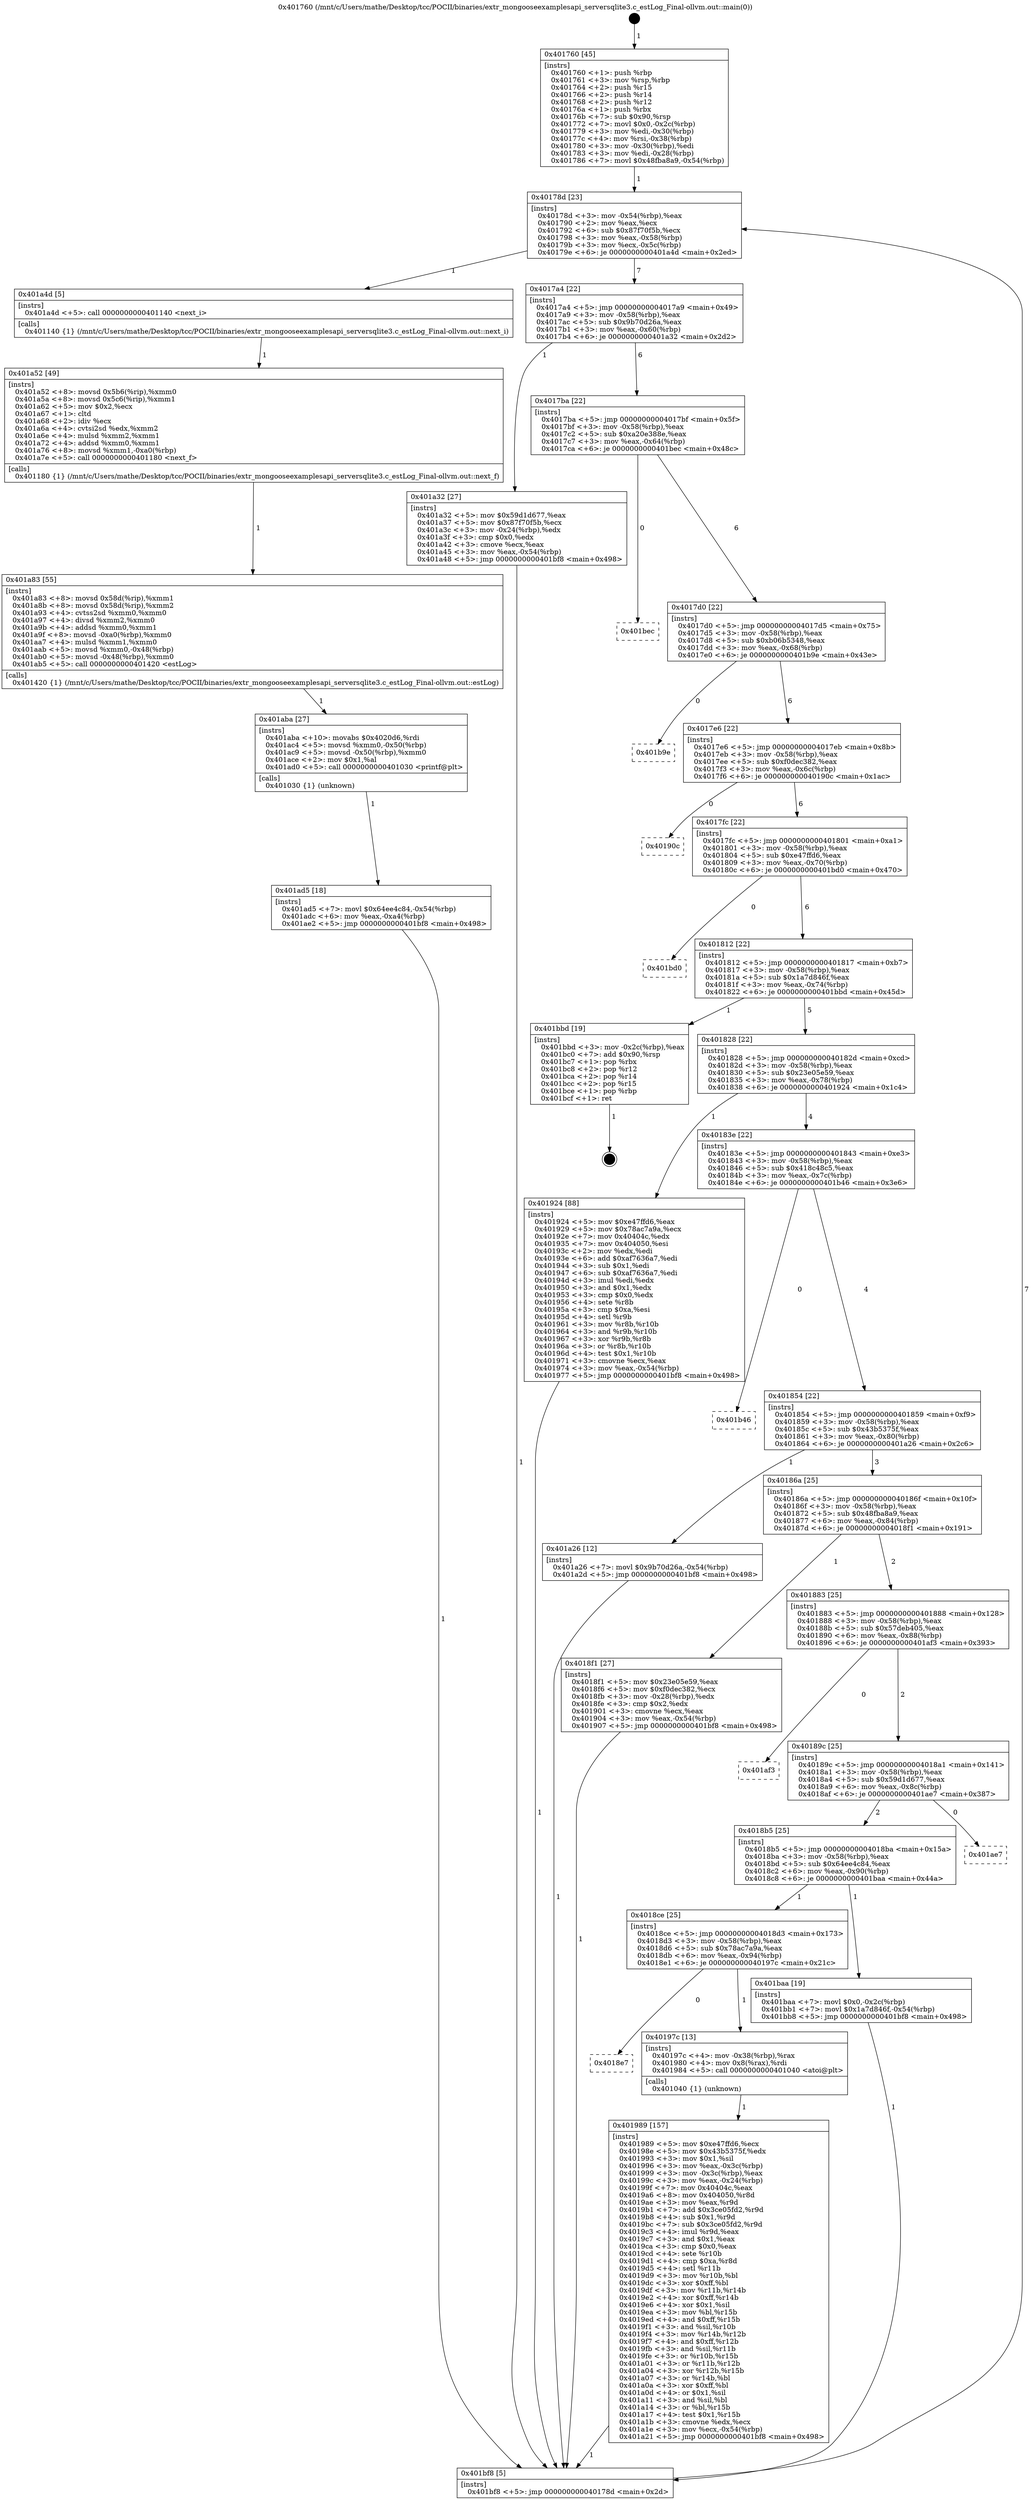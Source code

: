 digraph "0x401760" {
  label = "0x401760 (/mnt/c/Users/mathe/Desktop/tcc/POCII/binaries/extr_mongooseexamplesapi_serversqlite3.c_estLog_Final-ollvm.out::main(0))"
  labelloc = "t"
  node[shape=record]

  Entry [label="",width=0.3,height=0.3,shape=circle,fillcolor=black,style=filled]
  "0x40178d" [label="{
     0x40178d [23]\l
     | [instrs]\l
     &nbsp;&nbsp;0x40178d \<+3\>: mov -0x54(%rbp),%eax\l
     &nbsp;&nbsp;0x401790 \<+2\>: mov %eax,%ecx\l
     &nbsp;&nbsp;0x401792 \<+6\>: sub $0x87f70f5b,%ecx\l
     &nbsp;&nbsp;0x401798 \<+3\>: mov %eax,-0x58(%rbp)\l
     &nbsp;&nbsp;0x40179b \<+3\>: mov %ecx,-0x5c(%rbp)\l
     &nbsp;&nbsp;0x40179e \<+6\>: je 0000000000401a4d \<main+0x2ed\>\l
  }"]
  "0x401a4d" [label="{
     0x401a4d [5]\l
     | [instrs]\l
     &nbsp;&nbsp;0x401a4d \<+5\>: call 0000000000401140 \<next_i\>\l
     | [calls]\l
     &nbsp;&nbsp;0x401140 \{1\} (/mnt/c/Users/mathe/Desktop/tcc/POCII/binaries/extr_mongooseexamplesapi_serversqlite3.c_estLog_Final-ollvm.out::next_i)\l
  }"]
  "0x4017a4" [label="{
     0x4017a4 [22]\l
     | [instrs]\l
     &nbsp;&nbsp;0x4017a4 \<+5\>: jmp 00000000004017a9 \<main+0x49\>\l
     &nbsp;&nbsp;0x4017a9 \<+3\>: mov -0x58(%rbp),%eax\l
     &nbsp;&nbsp;0x4017ac \<+5\>: sub $0x9b70d26a,%eax\l
     &nbsp;&nbsp;0x4017b1 \<+3\>: mov %eax,-0x60(%rbp)\l
     &nbsp;&nbsp;0x4017b4 \<+6\>: je 0000000000401a32 \<main+0x2d2\>\l
  }"]
  Exit [label="",width=0.3,height=0.3,shape=circle,fillcolor=black,style=filled,peripheries=2]
  "0x401a32" [label="{
     0x401a32 [27]\l
     | [instrs]\l
     &nbsp;&nbsp;0x401a32 \<+5\>: mov $0x59d1d677,%eax\l
     &nbsp;&nbsp;0x401a37 \<+5\>: mov $0x87f70f5b,%ecx\l
     &nbsp;&nbsp;0x401a3c \<+3\>: mov -0x24(%rbp),%edx\l
     &nbsp;&nbsp;0x401a3f \<+3\>: cmp $0x0,%edx\l
     &nbsp;&nbsp;0x401a42 \<+3\>: cmove %ecx,%eax\l
     &nbsp;&nbsp;0x401a45 \<+3\>: mov %eax,-0x54(%rbp)\l
     &nbsp;&nbsp;0x401a48 \<+5\>: jmp 0000000000401bf8 \<main+0x498\>\l
  }"]
  "0x4017ba" [label="{
     0x4017ba [22]\l
     | [instrs]\l
     &nbsp;&nbsp;0x4017ba \<+5\>: jmp 00000000004017bf \<main+0x5f\>\l
     &nbsp;&nbsp;0x4017bf \<+3\>: mov -0x58(%rbp),%eax\l
     &nbsp;&nbsp;0x4017c2 \<+5\>: sub $0xa20e388e,%eax\l
     &nbsp;&nbsp;0x4017c7 \<+3\>: mov %eax,-0x64(%rbp)\l
     &nbsp;&nbsp;0x4017ca \<+6\>: je 0000000000401bec \<main+0x48c\>\l
  }"]
  "0x401ad5" [label="{
     0x401ad5 [18]\l
     | [instrs]\l
     &nbsp;&nbsp;0x401ad5 \<+7\>: movl $0x64ee4c84,-0x54(%rbp)\l
     &nbsp;&nbsp;0x401adc \<+6\>: mov %eax,-0xa4(%rbp)\l
     &nbsp;&nbsp;0x401ae2 \<+5\>: jmp 0000000000401bf8 \<main+0x498\>\l
  }"]
  "0x401bec" [label="{
     0x401bec\l
  }", style=dashed]
  "0x4017d0" [label="{
     0x4017d0 [22]\l
     | [instrs]\l
     &nbsp;&nbsp;0x4017d0 \<+5\>: jmp 00000000004017d5 \<main+0x75\>\l
     &nbsp;&nbsp;0x4017d5 \<+3\>: mov -0x58(%rbp),%eax\l
     &nbsp;&nbsp;0x4017d8 \<+5\>: sub $0xb06b5348,%eax\l
     &nbsp;&nbsp;0x4017dd \<+3\>: mov %eax,-0x68(%rbp)\l
     &nbsp;&nbsp;0x4017e0 \<+6\>: je 0000000000401b9e \<main+0x43e\>\l
  }"]
  "0x401aba" [label="{
     0x401aba [27]\l
     | [instrs]\l
     &nbsp;&nbsp;0x401aba \<+10\>: movabs $0x4020d6,%rdi\l
     &nbsp;&nbsp;0x401ac4 \<+5\>: movsd %xmm0,-0x50(%rbp)\l
     &nbsp;&nbsp;0x401ac9 \<+5\>: movsd -0x50(%rbp),%xmm0\l
     &nbsp;&nbsp;0x401ace \<+2\>: mov $0x1,%al\l
     &nbsp;&nbsp;0x401ad0 \<+5\>: call 0000000000401030 \<printf@plt\>\l
     | [calls]\l
     &nbsp;&nbsp;0x401030 \{1\} (unknown)\l
  }"]
  "0x401b9e" [label="{
     0x401b9e\l
  }", style=dashed]
  "0x4017e6" [label="{
     0x4017e6 [22]\l
     | [instrs]\l
     &nbsp;&nbsp;0x4017e6 \<+5\>: jmp 00000000004017eb \<main+0x8b\>\l
     &nbsp;&nbsp;0x4017eb \<+3\>: mov -0x58(%rbp),%eax\l
     &nbsp;&nbsp;0x4017ee \<+5\>: sub $0xf0dec382,%eax\l
     &nbsp;&nbsp;0x4017f3 \<+3\>: mov %eax,-0x6c(%rbp)\l
     &nbsp;&nbsp;0x4017f6 \<+6\>: je 000000000040190c \<main+0x1ac\>\l
  }"]
  "0x401a83" [label="{
     0x401a83 [55]\l
     | [instrs]\l
     &nbsp;&nbsp;0x401a83 \<+8\>: movsd 0x58d(%rip),%xmm1\l
     &nbsp;&nbsp;0x401a8b \<+8\>: movsd 0x58d(%rip),%xmm2\l
     &nbsp;&nbsp;0x401a93 \<+4\>: cvtss2sd %xmm0,%xmm0\l
     &nbsp;&nbsp;0x401a97 \<+4\>: divsd %xmm2,%xmm0\l
     &nbsp;&nbsp;0x401a9b \<+4\>: addsd %xmm0,%xmm1\l
     &nbsp;&nbsp;0x401a9f \<+8\>: movsd -0xa0(%rbp),%xmm0\l
     &nbsp;&nbsp;0x401aa7 \<+4\>: mulsd %xmm1,%xmm0\l
     &nbsp;&nbsp;0x401aab \<+5\>: movsd %xmm0,-0x48(%rbp)\l
     &nbsp;&nbsp;0x401ab0 \<+5\>: movsd -0x48(%rbp),%xmm0\l
     &nbsp;&nbsp;0x401ab5 \<+5\>: call 0000000000401420 \<estLog\>\l
     | [calls]\l
     &nbsp;&nbsp;0x401420 \{1\} (/mnt/c/Users/mathe/Desktop/tcc/POCII/binaries/extr_mongooseexamplesapi_serversqlite3.c_estLog_Final-ollvm.out::estLog)\l
  }"]
  "0x40190c" [label="{
     0x40190c\l
  }", style=dashed]
  "0x4017fc" [label="{
     0x4017fc [22]\l
     | [instrs]\l
     &nbsp;&nbsp;0x4017fc \<+5\>: jmp 0000000000401801 \<main+0xa1\>\l
     &nbsp;&nbsp;0x401801 \<+3\>: mov -0x58(%rbp),%eax\l
     &nbsp;&nbsp;0x401804 \<+5\>: sub $0xe47ffd6,%eax\l
     &nbsp;&nbsp;0x401809 \<+3\>: mov %eax,-0x70(%rbp)\l
     &nbsp;&nbsp;0x40180c \<+6\>: je 0000000000401bd0 \<main+0x470\>\l
  }"]
  "0x401a52" [label="{
     0x401a52 [49]\l
     | [instrs]\l
     &nbsp;&nbsp;0x401a52 \<+8\>: movsd 0x5b6(%rip),%xmm0\l
     &nbsp;&nbsp;0x401a5a \<+8\>: movsd 0x5c6(%rip),%xmm1\l
     &nbsp;&nbsp;0x401a62 \<+5\>: mov $0x2,%ecx\l
     &nbsp;&nbsp;0x401a67 \<+1\>: cltd\l
     &nbsp;&nbsp;0x401a68 \<+2\>: idiv %ecx\l
     &nbsp;&nbsp;0x401a6a \<+4\>: cvtsi2sd %edx,%xmm2\l
     &nbsp;&nbsp;0x401a6e \<+4\>: mulsd %xmm2,%xmm1\l
     &nbsp;&nbsp;0x401a72 \<+4\>: addsd %xmm0,%xmm1\l
     &nbsp;&nbsp;0x401a76 \<+8\>: movsd %xmm1,-0xa0(%rbp)\l
     &nbsp;&nbsp;0x401a7e \<+5\>: call 0000000000401180 \<next_f\>\l
     | [calls]\l
     &nbsp;&nbsp;0x401180 \{1\} (/mnt/c/Users/mathe/Desktop/tcc/POCII/binaries/extr_mongooseexamplesapi_serversqlite3.c_estLog_Final-ollvm.out::next_f)\l
  }"]
  "0x401bd0" [label="{
     0x401bd0\l
  }", style=dashed]
  "0x401812" [label="{
     0x401812 [22]\l
     | [instrs]\l
     &nbsp;&nbsp;0x401812 \<+5\>: jmp 0000000000401817 \<main+0xb7\>\l
     &nbsp;&nbsp;0x401817 \<+3\>: mov -0x58(%rbp),%eax\l
     &nbsp;&nbsp;0x40181a \<+5\>: sub $0x1a7d846f,%eax\l
     &nbsp;&nbsp;0x40181f \<+3\>: mov %eax,-0x74(%rbp)\l
     &nbsp;&nbsp;0x401822 \<+6\>: je 0000000000401bbd \<main+0x45d\>\l
  }"]
  "0x401989" [label="{
     0x401989 [157]\l
     | [instrs]\l
     &nbsp;&nbsp;0x401989 \<+5\>: mov $0xe47ffd6,%ecx\l
     &nbsp;&nbsp;0x40198e \<+5\>: mov $0x43b5375f,%edx\l
     &nbsp;&nbsp;0x401993 \<+3\>: mov $0x1,%sil\l
     &nbsp;&nbsp;0x401996 \<+3\>: mov %eax,-0x3c(%rbp)\l
     &nbsp;&nbsp;0x401999 \<+3\>: mov -0x3c(%rbp),%eax\l
     &nbsp;&nbsp;0x40199c \<+3\>: mov %eax,-0x24(%rbp)\l
     &nbsp;&nbsp;0x40199f \<+7\>: mov 0x40404c,%eax\l
     &nbsp;&nbsp;0x4019a6 \<+8\>: mov 0x404050,%r8d\l
     &nbsp;&nbsp;0x4019ae \<+3\>: mov %eax,%r9d\l
     &nbsp;&nbsp;0x4019b1 \<+7\>: add $0x3ce05fd2,%r9d\l
     &nbsp;&nbsp;0x4019b8 \<+4\>: sub $0x1,%r9d\l
     &nbsp;&nbsp;0x4019bc \<+7\>: sub $0x3ce05fd2,%r9d\l
     &nbsp;&nbsp;0x4019c3 \<+4\>: imul %r9d,%eax\l
     &nbsp;&nbsp;0x4019c7 \<+3\>: and $0x1,%eax\l
     &nbsp;&nbsp;0x4019ca \<+3\>: cmp $0x0,%eax\l
     &nbsp;&nbsp;0x4019cd \<+4\>: sete %r10b\l
     &nbsp;&nbsp;0x4019d1 \<+4\>: cmp $0xa,%r8d\l
     &nbsp;&nbsp;0x4019d5 \<+4\>: setl %r11b\l
     &nbsp;&nbsp;0x4019d9 \<+3\>: mov %r10b,%bl\l
     &nbsp;&nbsp;0x4019dc \<+3\>: xor $0xff,%bl\l
     &nbsp;&nbsp;0x4019df \<+3\>: mov %r11b,%r14b\l
     &nbsp;&nbsp;0x4019e2 \<+4\>: xor $0xff,%r14b\l
     &nbsp;&nbsp;0x4019e6 \<+4\>: xor $0x1,%sil\l
     &nbsp;&nbsp;0x4019ea \<+3\>: mov %bl,%r15b\l
     &nbsp;&nbsp;0x4019ed \<+4\>: and $0xff,%r15b\l
     &nbsp;&nbsp;0x4019f1 \<+3\>: and %sil,%r10b\l
     &nbsp;&nbsp;0x4019f4 \<+3\>: mov %r14b,%r12b\l
     &nbsp;&nbsp;0x4019f7 \<+4\>: and $0xff,%r12b\l
     &nbsp;&nbsp;0x4019fb \<+3\>: and %sil,%r11b\l
     &nbsp;&nbsp;0x4019fe \<+3\>: or %r10b,%r15b\l
     &nbsp;&nbsp;0x401a01 \<+3\>: or %r11b,%r12b\l
     &nbsp;&nbsp;0x401a04 \<+3\>: xor %r12b,%r15b\l
     &nbsp;&nbsp;0x401a07 \<+3\>: or %r14b,%bl\l
     &nbsp;&nbsp;0x401a0a \<+3\>: xor $0xff,%bl\l
     &nbsp;&nbsp;0x401a0d \<+4\>: or $0x1,%sil\l
     &nbsp;&nbsp;0x401a11 \<+3\>: and %sil,%bl\l
     &nbsp;&nbsp;0x401a14 \<+3\>: or %bl,%r15b\l
     &nbsp;&nbsp;0x401a17 \<+4\>: test $0x1,%r15b\l
     &nbsp;&nbsp;0x401a1b \<+3\>: cmovne %edx,%ecx\l
     &nbsp;&nbsp;0x401a1e \<+3\>: mov %ecx,-0x54(%rbp)\l
     &nbsp;&nbsp;0x401a21 \<+5\>: jmp 0000000000401bf8 \<main+0x498\>\l
  }"]
  "0x401bbd" [label="{
     0x401bbd [19]\l
     | [instrs]\l
     &nbsp;&nbsp;0x401bbd \<+3\>: mov -0x2c(%rbp),%eax\l
     &nbsp;&nbsp;0x401bc0 \<+7\>: add $0x90,%rsp\l
     &nbsp;&nbsp;0x401bc7 \<+1\>: pop %rbx\l
     &nbsp;&nbsp;0x401bc8 \<+2\>: pop %r12\l
     &nbsp;&nbsp;0x401bca \<+2\>: pop %r14\l
     &nbsp;&nbsp;0x401bcc \<+2\>: pop %r15\l
     &nbsp;&nbsp;0x401bce \<+1\>: pop %rbp\l
     &nbsp;&nbsp;0x401bcf \<+1\>: ret\l
  }"]
  "0x401828" [label="{
     0x401828 [22]\l
     | [instrs]\l
     &nbsp;&nbsp;0x401828 \<+5\>: jmp 000000000040182d \<main+0xcd\>\l
     &nbsp;&nbsp;0x40182d \<+3\>: mov -0x58(%rbp),%eax\l
     &nbsp;&nbsp;0x401830 \<+5\>: sub $0x23e05e59,%eax\l
     &nbsp;&nbsp;0x401835 \<+3\>: mov %eax,-0x78(%rbp)\l
     &nbsp;&nbsp;0x401838 \<+6\>: je 0000000000401924 \<main+0x1c4\>\l
  }"]
  "0x4018e7" [label="{
     0x4018e7\l
  }", style=dashed]
  "0x401924" [label="{
     0x401924 [88]\l
     | [instrs]\l
     &nbsp;&nbsp;0x401924 \<+5\>: mov $0xe47ffd6,%eax\l
     &nbsp;&nbsp;0x401929 \<+5\>: mov $0x78ac7a9a,%ecx\l
     &nbsp;&nbsp;0x40192e \<+7\>: mov 0x40404c,%edx\l
     &nbsp;&nbsp;0x401935 \<+7\>: mov 0x404050,%esi\l
     &nbsp;&nbsp;0x40193c \<+2\>: mov %edx,%edi\l
     &nbsp;&nbsp;0x40193e \<+6\>: add $0xaf7636a7,%edi\l
     &nbsp;&nbsp;0x401944 \<+3\>: sub $0x1,%edi\l
     &nbsp;&nbsp;0x401947 \<+6\>: sub $0xaf7636a7,%edi\l
     &nbsp;&nbsp;0x40194d \<+3\>: imul %edi,%edx\l
     &nbsp;&nbsp;0x401950 \<+3\>: and $0x1,%edx\l
     &nbsp;&nbsp;0x401953 \<+3\>: cmp $0x0,%edx\l
     &nbsp;&nbsp;0x401956 \<+4\>: sete %r8b\l
     &nbsp;&nbsp;0x40195a \<+3\>: cmp $0xa,%esi\l
     &nbsp;&nbsp;0x40195d \<+4\>: setl %r9b\l
     &nbsp;&nbsp;0x401961 \<+3\>: mov %r8b,%r10b\l
     &nbsp;&nbsp;0x401964 \<+3\>: and %r9b,%r10b\l
     &nbsp;&nbsp;0x401967 \<+3\>: xor %r9b,%r8b\l
     &nbsp;&nbsp;0x40196a \<+3\>: or %r8b,%r10b\l
     &nbsp;&nbsp;0x40196d \<+4\>: test $0x1,%r10b\l
     &nbsp;&nbsp;0x401971 \<+3\>: cmovne %ecx,%eax\l
     &nbsp;&nbsp;0x401974 \<+3\>: mov %eax,-0x54(%rbp)\l
     &nbsp;&nbsp;0x401977 \<+5\>: jmp 0000000000401bf8 \<main+0x498\>\l
  }"]
  "0x40183e" [label="{
     0x40183e [22]\l
     | [instrs]\l
     &nbsp;&nbsp;0x40183e \<+5\>: jmp 0000000000401843 \<main+0xe3\>\l
     &nbsp;&nbsp;0x401843 \<+3\>: mov -0x58(%rbp),%eax\l
     &nbsp;&nbsp;0x401846 \<+5\>: sub $0x418c48c5,%eax\l
     &nbsp;&nbsp;0x40184b \<+3\>: mov %eax,-0x7c(%rbp)\l
     &nbsp;&nbsp;0x40184e \<+6\>: je 0000000000401b46 \<main+0x3e6\>\l
  }"]
  "0x40197c" [label="{
     0x40197c [13]\l
     | [instrs]\l
     &nbsp;&nbsp;0x40197c \<+4\>: mov -0x38(%rbp),%rax\l
     &nbsp;&nbsp;0x401980 \<+4\>: mov 0x8(%rax),%rdi\l
     &nbsp;&nbsp;0x401984 \<+5\>: call 0000000000401040 \<atoi@plt\>\l
     | [calls]\l
     &nbsp;&nbsp;0x401040 \{1\} (unknown)\l
  }"]
  "0x401b46" [label="{
     0x401b46\l
  }", style=dashed]
  "0x401854" [label="{
     0x401854 [22]\l
     | [instrs]\l
     &nbsp;&nbsp;0x401854 \<+5\>: jmp 0000000000401859 \<main+0xf9\>\l
     &nbsp;&nbsp;0x401859 \<+3\>: mov -0x58(%rbp),%eax\l
     &nbsp;&nbsp;0x40185c \<+5\>: sub $0x43b5375f,%eax\l
     &nbsp;&nbsp;0x401861 \<+3\>: mov %eax,-0x80(%rbp)\l
     &nbsp;&nbsp;0x401864 \<+6\>: je 0000000000401a26 \<main+0x2c6\>\l
  }"]
  "0x4018ce" [label="{
     0x4018ce [25]\l
     | [instrs]\l
     &nbsp;&nbsp;0x4018ce \<+5\>: jmp 00000000004018d3 \<main+0x173\>\l
     &nbsp;&nbsp;0x4018d3 \<+3\>: mov -0x58(%rbp),%eax\l
     &nbsp;&nbsp;0x4018d6 \<+5\>: sub $0x78ac7a9a,%eax\l
     &nbsp;&nbsp;0x4018db \<+6\>: mov %eax,-0x94(%rbp)\l
     &nbsp;&nbsp;0x4018e1 \<+6\>: je 000000000040197c \<main+0x21c\>\l
  }"]
  "0x401a26" [label="{
     0x401a26 [12]\l
     | [instrs]\l
     &nbsp;&nbsp;0x401a26 \<+7\>: movl $0x9b70d26a,-0x54(%rbp)\l
     &nbsp;&nbsp;0x401a2d \<+5\>: jmp 0000000000401bf8 \<main+0x498\>\l
  }"]
  "0x40186a" [label="{
     0x40186a [25]\l
     | [instrs]\l
     &nbsp;&nbsp;0x40186a \<+5\>: jmp 000000000040186f \<main+0x10f\>\l
     &nbsp;&nbsp;0x40186f \<+3\>: mov -0x58(%rbp),%eax\l
     &nbsp;&nbsp;0x401872 \<+5\>: sub $0x48fba8a9,%eax\l
     &nbsp;&nbsp;0x401877 \<+6\>: mov %eax,-0x84(%rbp)\l
     &nbsp;&nbsp;0x40187d \<+6\>: je 00000000004018f1 \<main+0x191\>\l
  }"]
  "0x401baa" [label="{
     0x401baa [19]\l
     | [instrs]\l
     &nbsp;&nbsp;0x401baa \<+7\>: movl $0x0,-0x2c(%rbp)\l
     &nbsp;&nbsp;0x401bb1 \<+7\>: movl $0x1a7d846f,-0x54(%rbp)\l
     &nbsp;&nbsp;0x401bb8 \<+5\>: jmp 0000000000401bf8 \<main+0x498\>\l
  }"]
  "0x4018f1" [label="{
     0x4018f1 [27]\l
     | [instrs]\l
     &nbsp;&nbsp;0x4018f1 \<+5\>: mov $0x23e05e59,%eax\l
     &nbsp;&nbsp;0x4018f6 \<+5\>: mov $0xf0dec382,%ecx\l
     &nbsp;&nbsp;0x4018fb \<+3\>: mov -0x28(%rbp),%edx\l
     &nbsp;&nbsp;0x4018fe \<+3\>: cmp $0x2,%edx\l
     &nbsp;&nbsp;0x401901 \<+3\>: cmovne %ecx,%eax\l
     &nbsp;&nbsp;0x401904 \<+3\>: mov %eax,-0x54(%rbp)\l
     &nbsp;&nbsp;0x401907 \<+5\>: jmp 0000000000401bf8 \<main+0x498\>\l
  }"]
  "0x401883" [label="{
     0x401883 [25]\l
     | [instrs]\l
     &nbsp;&nbsp;0x401883 \<+5\>: jmp 0000000000401888 \<main+0x128\>\l
     &nbsp;&nbsp;0x401888 \<+3\>: mov -0x58(%rbp),%eax\l
     &nbsp;&nbsp;0x40188b \<+5\>: sub $0x57deb405,%eax\l
     &nbsp;&nbsp;0x401890 \<+6\>: mov %eax,-0x88(%rbp)\l
     &nbsp;&nbsp;0x401896 \<+6\>: je 0000000000401af3 \<main+0x393\>\l
  }"]
  "0x401bf8" [label="{
     0x401bf8 [5]\l
     | [instrs]\l
     &nbsp;&nbsp;0x401bf8 \<+5\>: jmp 000000000040178d \<main+0x2d\>\l
  }"]
  "0x401760" [label="{
     0x401760 [45]\l
     | [instrs]\l
     &nbsp;&nbsp;0x401760 \<+1\>: push %rbp\l
     &nbsp;&nbsp;0x401761 \<+3\>: mov %rsp,%rbp\l
     &nbsp;&nbsp;0x401764 \<+2\>: push %r15\l
     &nbsp;&nbsp;0x401766 \<+2\>: push %r14\l
     &nbsp;&nbsp;0x401768 \<+2\>: push %r12\l
     &nbsp;&nbsp;0x40176a \<+1\>: push %rbx\l
     &nbsp;&nbsp;0x40176b \<+7\>: sub $0x90,%rsp\l
     &nbsp;&nbsp;0x401772 \<+7\>: movl $0x0,-0x2c(%rbp)\l
     &nbsp;&nbsp;0x401779 \<+3\>: mov %edi,-0x30(%rbp)\l
     &nbsp;&nbsp;0x40177c \<+4\>: mov %rsi,-0x38(%rbp)\l
     &nbsp;&nbsp;0x401780 \<+3\>: mov -0x30(%rbp),%edi\l
     &nbsp;&nbsp;0x401783 \<+3\>: mov %edi,-0x28(%rbp)\l
     &nbsp;&nbsp;0x401786 \<+7\>: movl $0x48fba8a9,-0x54(%rbp)\l
  }"]
  "0x4018b5" [label="{
     0x4018b5 [25]\l
     | [instrs]\l
     &nbsp;&nbsp;0x4018b5 \<+5\>: jmp 00000000004018ba \<main+0x15a\>\l
     &nbsp;&nbsp;0x4018ba \<+3\>: mov -0x58(%rbp),%eax\l
     &nbsp;&nbsp;0x4018bd \<+5\>: sub $0x64ee4c84,%eax\l
     &nbsp;&nbsp;0x4018c2 \<+6\>: mov %eax,-0x90(%rbp)\l
     &nbsp;&nbsp;0x4018c8 \<+6\>: je 0000000000401baa \<main+0x44a\>\l
  }"]
  "0x401af3" [label="{
     0x401af3\l
  }", style=dashed]
  "0x40189c" [label="{
     0x40189c [25]\l
     | [instrs]\l
     &nbsp;&nbsp;0x40189c \<+5\>: jmp 00000000004018a1 \<main+0x141\>\l
     &nbsp;&nbsp;0x4018a1 \<+3\>: mov -0x58(%rbp),%eax\l
     &nbsp;&nbsp;0x4018a4 \<+5\>: sub $0x59d1d677,%eax\l
     &nbsp;&nbsp;0x4018a9 \<+6\>: mov %eax,-0x8c(%rbp)\l
     &nbsp;&nbsp;0x4018af \<+6\>: je 0000000000401ae7 \<main+0x387\>\l
  }"]
  "0x401ae7" [label="{
     0x401ae7\l
  }", style=dashed]
  Entry -> "0x401760" [label=" 1"]
  "0x40178d" -> "0x401a4d" [label=" 1"]
  "0x40178d" -> "0x4017a4" [label=" 7"]
  "0x401bbd" -> Exit [label=" 1"]
  "0x4017a4" -> "0x401a32" [label=" 1"]
  "0x4017a4" -> "0x4017ba" [label=" 6"]
  "0x401baa" -> "0x401bf8" [label=" 1"]
  "0x4017ba" -> "0x401bec" [label=" 0"]
  "0x4017ba" -> "0x4017d0" [label=" 6"]
  "0x401ad5" -> "0x401bf8" [label=" 1"]
  "0x4017d0" -> "0x401b9e" [label=" 0"]
  "0x4017d0" -> "0x4017e6" [label=" 6"]
  "0x401aba" -> "0x401ad5" [label=" 1"]
  "0x4017e6" -> "0x40190c" [label=" 0"]
  "0x4017e6" -> "0x4017fc" [label=" 6"]
  "0x401a83" -> "0x401aba" [label=" 1"]
  "0x4017fc" -> "0x401bd0" [label=" 0"]
  "0x4017fc" -> "0x401812" [label=" 6"]
  "0x401a52" -> "0x401a83" [label=" 1"]
  "0x401812" -> "0x401bbd" [label=" 1"]
  "0x401812" -> "0x401828" [label=" 5"]
  "0x401a4d" -> "0x401a52" [label=" 1"]
  "0x401828" -> "0x401924" [label=" 1"]
  "0x401828" -> "0x40183e" [label=" 4"]
  "0x401a32" -> "0x401bf8" [label=" 1"]
  "0x40183e" -> "0x401b46" [label=" 0"]
  "0x40183e" -> "0x401854" [label=" 4"]
  "0x401a26" -> "0x401bf8" [label=" 1"]
  "0x401854" -> "0x401a26" [label=" 1"]
  "0x401854" -> "0x40186a" [label=" 3"]
  "0x40197c" -> "0x401989" [label=" 1"]
  "0x40186a" -> "0x4018f1" [label=" 1"]
  "0x40186a" -> "0x401883" [label=" 2"]
  "0x4018f1" -> "0x401bf8" [label=" 1"]
  "0x401760" -> "0x40178d" [label=" 1"]
  "0x401bf8" -> "0x40178d" [label=" 7"]
  "0x401924" -> "0x401bf8" [label=" 1"]
  "0x4018ce" -> "0x4018e7" [label=" 0"]
  "0x401883" -> "0x401af3" [label=" 0"]
  "0x401883" -> "0x40189c" [label=" 2"]
  "0x401989" -> "0x401bf8" [label=" 1"]
  "0x40189c" -> "0x401ae7" [label=" 0"]
  "0x40189c" -> "0x4018b5" [label=" 2"]
  "0x4018ce" -> "0x40197c" [label=" 1"]
  "0x4018b5" -> "0x401baa" [label=" 1"]
  "0x4018b5" -> "0x4018ce" [label=" 1"]
}

